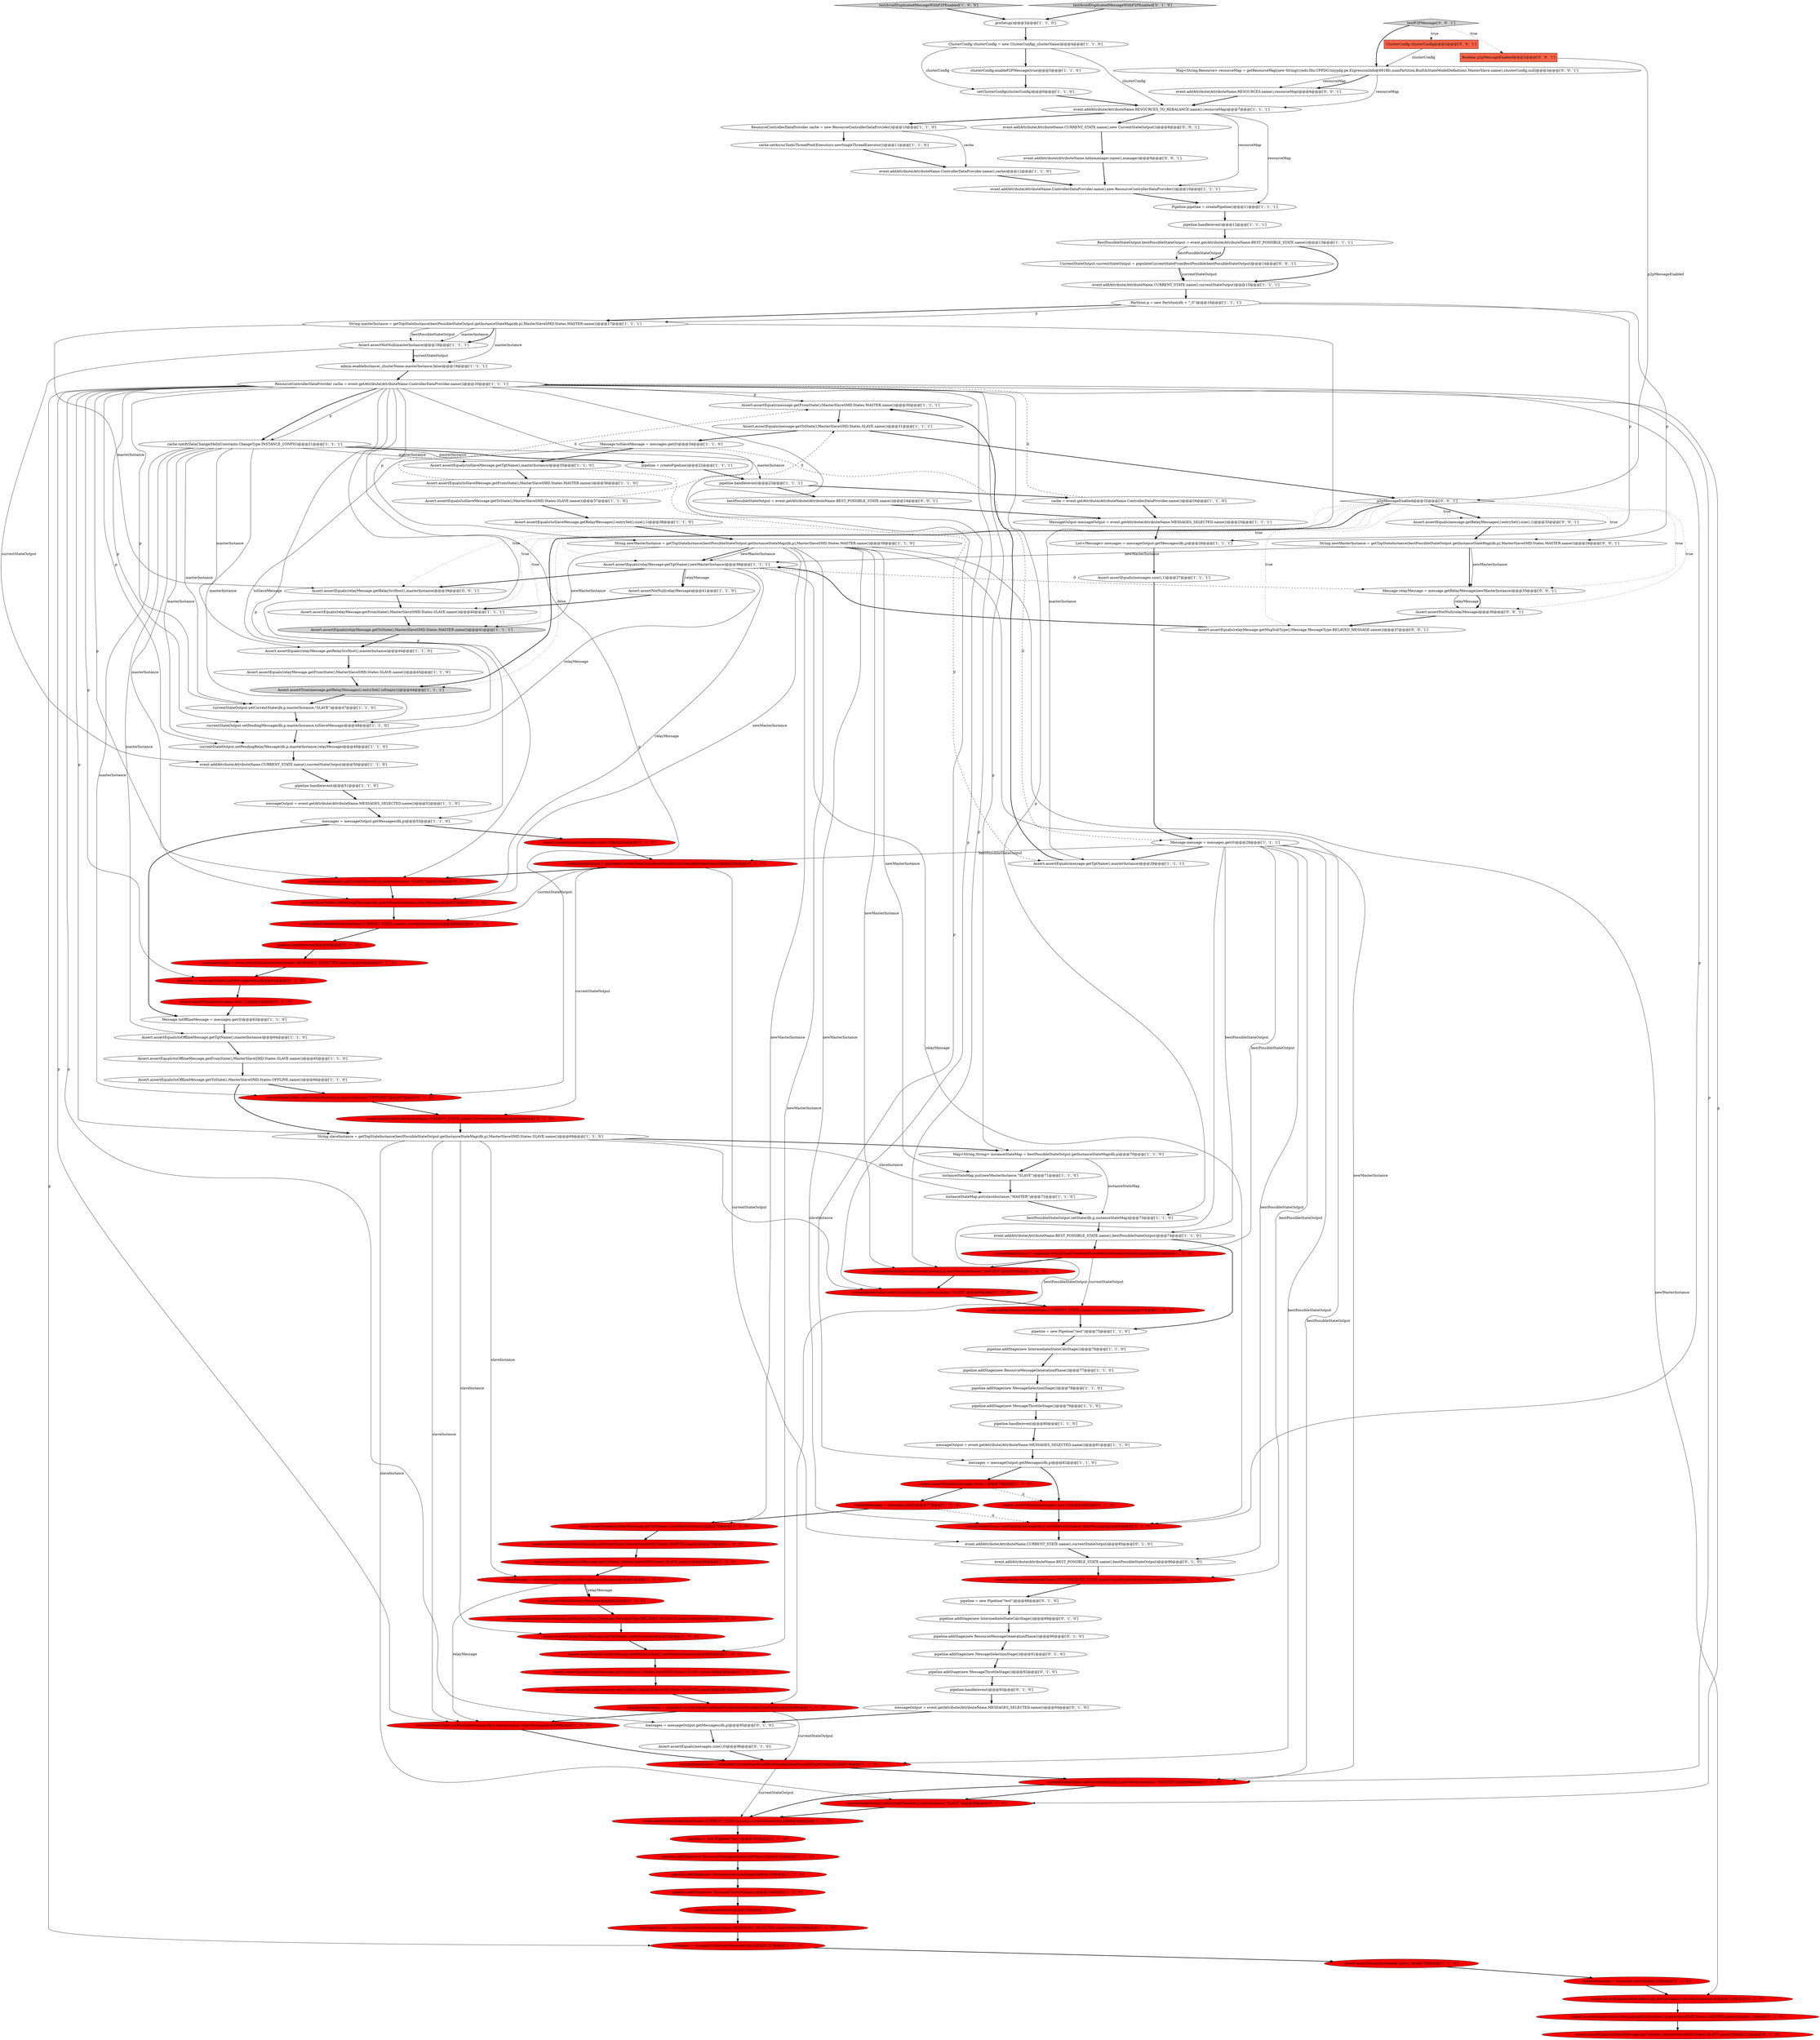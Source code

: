 digraph {
135 [style = filled, label = "Assert.assertEquals(relayMessage.getRelaySrcHost(),masterInstance)@@@39@@@['0', '0', '1']", fillcolor = white, shape = ellipse image = "AAA0AAABBB3BBB"];
58 [style = filled, label = "Assert.assertEquals(toSlaveMessage.getRelayMessages().entrySet().size(),1)@@@38@@@['1', '1', '0']", fillcolor = white, shape = ellipse image = "AAA0AAABBB1BBB"];
123 [style = filled, label = "pipeline.addStage(new ResourceMessageGenerationPhase())@@@90@@@['0', '1', '0']", fillcolor = white, shape = ellipse image = "AAA0AAABBB2BBB"];
49 [style = filled, label = "pipeline.handle(event)@@@12@@@['1', '1', '1']", fillcolor = white, shape = ellipse image = "AAA0AAABBB1BBB"];
85 [style = filled, label = "Assert.assertEquals(relayMessage.getFromState(),MasterSlaveSMD.States.SLAVE.name())@@@40@@@['1', '1', '1']", fillcolor = white, shape = ellipse image = "AAA0AAABBB1BBB"];
41 [style = filled, label = "pipeline.handle(event)@@@105@@@['1', '1', '0']", fillcolor = red, shape = ellipse image = "AAA1AAABBB1BBB"];
70 [style = filled, label = "testAvoidDuplicatedMessageWithP2PEnabled['1', '0', '0']", fillcolor = lightgray, shape = diamond image = "AAA0AAABBB1BBB"];
137 [style = filled, label = "Assert.assertEquals(message.getRelayMessages().entrySet().size(),1)@@@33@@@['0', '0', '1']", fillcolor = white, shape = ellipse image = "AAA0AAABBB3BBB"];
36 [style = filled, label = "Partition p = new Partition(db + \"_0\")@@@16@@@['1', '1', '1']", fillcolor = white, shape = ellipse image = "AAA0AAABBB1BBB"];
110 [style = filled, label = "event.addAttribute(AttributeName.BEST_POSSIBLE_STATE.name(),bestPossibleStateOutput)@@@86@@@['0', '1', '0']", fillcolor = white, shape = ellipse image = "AAA0AAABBB2BBB"];
101 [style = filled, label = "currentStateOutput.setCurrentState(db,p,masterInstance,\"OFFLINE\")@@@67@@@['0', '1', '0']", fillcolor = red, shape = ellipse image = "AAA1AAABBB2BBB"];
21 [style = filled, label = "Assert.assertEquals(toSlaveMessage.getFromState(),MasterSlaveSMD.States.MASTER.name())@@@36@@@['1', '1', '0']", fillcolor = white, shape = ellipse image = "AAA0AAABBB1BBB"];
68 [style = filled, label = "instanceStateMap.put(slaveInstance,\"MASTER\")@@@72@@@['1', '1', '0']", fillcolor = white, shape = ellipse image = "AAA0AAABBB1BBB"];
124 [style = filled, label = "currentStateOutput.setPendingMessage(db,p,newMasterInstance,relayMessage)@@@84@@@['0', '1', '0']", fillcolor = red, shape = ellipse image = "AAA1AAABBB2BBB"];
3 [style = filled, label = "Assert.assertEquals(message.getFromState(),MasterSlaveSMD.States.MASTER.name())@@@30@@@['1', '1', '1']", fillcolor = white, shape = ellipse image = "AAA0AAABBB1BBB"];
76 [style = filled, label = "pipeline.addStage(new MessageSelectionStage())@@@78@@@['1', '1', '0']", fillcolor = white, shape = ellipse image = "AAA0AAABBB1BBB"];
79 [style = filled, label = "Assert.assertEquals(toSlaveMessage.getFromState(),MasterSlaveSMD.States.MASTER.name())@@@79@@@['1', '0', '0']", fillcolor = red, shape = ellipse image = "AAA1AAABBB1BBB"];
136 [style = filled, label = "event.addAttribute(AttributeName.CURRENT_STATE.name(),new CurrentStateOutput())@@@8@@@['0', '0', '1']", fillcolor = white, shape = ellipse image = "AAA0AAABBB3BBB"];
44 [style = filled, label = "pipeline.addStage(new ResourceMessageGenerationPhase())@@@102@@@['1', '1', '0']", fillcolor = red, shape = ellipse image = "AAA1AAABBB1BBB"];
88 [style = filled, label = "Pipeline pipeline = createPipeline()@@@11@@@['1', '1', '1']", fillcolor = white, shape = ellipse image = "AAA0AAABBB1BBB"];
92 [style = filled, label = "pipeline.addStage(new IntermediateStateCalcStage())@@@76@@@['1', '1', '0']", fillcolor = white, shape = ellipse image = "AAA0AAABBB1BBB"];
56 [style = filled, label = "currentStateOutput.setCurrentState(db,p,slaveInstance,\"SLAVE\")@@@66@@@['1', '0', '0']", fillcolor = red, shape = ellipse image = "AAA1AAABBB1BBB"];
38 [style = filled, label = "ResourceControllerDataProvider cache = event.getAttribute(AttributeName.ControllerDataProvider.name())@@@20@@@['1', '1', '1']", fillcolor = white, shape = ellipse image = "AAA0AAABBB1BBB"];
118 [style = filled, label = "pipeline.addStage(new MessageThrottleStage())@@@92@@@['0', '1', '0']", fillcolor = white, shape = ellipse image = "AAA0AAABBB2BBB"];
134 [style = filled, label = "Boolean p2pMessageEnabled@@@2@@@['0', '0', '1']", fillcolor = tomato, shape = box image = "AAA0AAABBB3BBB"];
42 [style = filled, label = "currentStateOutput.setCurrentState(db,p,masterInstance,\"SLAVE\")@@@47@@@['1', '1', '0']", fillcolor = white, shape = ellipse image = "AAA0AAABBB1BBB"];
120 [style = filled, label = "currentStateOutput = populateCurrentStateFromBestPossible(bestPossibleStateOutput)@@@55@@@['0', '1', '0']", fillcolor = red, shape = ellipse image = "AAA1AAABBB2BBB"];
74 [style = filled, label = "event.addAttribute(AttributeName.ControllerDataProvider.name(),new ResourceControllerDataProvider())@@@10@@@['1', '1', '1']", fillcolor = white, shape = ellipse image = "AAA0AAABBB1BBB"];
75 [style = filled, label = "pipeline.addStage(new MessageThrottleStage())@@@104@@@['1', '1', '0']", fillcolor = red, shape = ellipse image = "AAA1AAABBB1BBB"];
34 [style = filled, label = "pipeline.addStage(new MessageSelectionStage())@@@103@@@['1', '1', '0']", fillcolor = red, shape = ellipse image = "AAA1AAABBB1BBB"];
73 [style = filled, label = "pipeline.addStage(new MessageThrottleStage())@@@79@@@['1', '1', '0']", fillcolor = white, shape = ellipse image = "AAA0AAABBB1BBB"];
48 [style = filled, label = "currentStateOutput.setPendingMessage(db,p,slaveInstance,relayMessage)@@@89@@@['1', '0', '0']", fillcolor = red, shape = ellipse image = "AAA1AAABBB1BBB"];
114 [style = filled, label = "pipeline.handle(event)@@@59@@@['0', '1', '0']", fillcolor = red, shape = ellipse image = "AAA1AAABBB2BBB"];
15 [style = filled, label = "pipeline = new Pipeline(\"test\")@@@75@@@['1', '1', '0']", fillcolor = white, shape = ellipse image = "AAA0AAABBB1BBB"];
18 [style = filled, label = "messageOutput = event.getAttribute(AttributeName.MESSAGES_SELECTED.name())@@@52@@@['1', '1', '0']", fillcolor = white, shape = ellipse image = "AAA0AAABBB1BBB"];
31 [style = filled, label = "Assert.assertEquals(toSlaveMessage.getToState(),MasterSlaveSMD.States.SLAVE.name())@@@80@@@['1', '0', '0']", fillcolor = red, shape = ellipse image = "AAA1AAABBB1BBB"];
119 [style = filled, label = "Assert.assertEquals(messages.size(),0)@@@96@@@['0', '1', '0']", fillcolor = white, shape = ellipse image = "AAA0AAABBB2BBB"];
100 [style = filled, label = "event.addAttribute(AttributeName.CURRENT_STATE.name(),currentStateOutput)@@@85@@@['0', '1', '0']", fillcolor = white, shape = ellipse image = "AAA0AAABBB2BBB"];
35 [style = filled, label = "Assert.assertEquals(toSlaveMessage.getTgtName(),masterInstance)@@@35@@@['1', '1', '0']", fillcolor = white, shape = ellipse image = "AAA0AAABBB1BBB"];
50 [style = filled, label = "String slaveInstance = getTopStateInstance(bestPossibleStateOutput.getInstanceStateMap(db,p),MasterSlaveSMD.States.SLAVE.name())@@@69@@@['1', '1', '0']", fillcolor = white, shape = ellipse image = "AAA0AAABBB1BBB"];
60 [style = filled, label = "Assert.assertEquals(toSlaveMessage.getTgtName(),newMasterInstance)@@@78@@@['1', '0', '0']", fillcolor = red, shape = ellipse image = "AAA1AAABBB1BBB"];
115 [style = filled, label = "event.addAttribute(AttributeName.INTERMEDIATE_STATE.name(),bestPossibleStateOutput)@@@87@@@['0', '1', '0']", fillcolor = red, shape = ellipse image = "AAA1AAABBB2BBB"];
9 [style = filled, label = "messages = messageOutput.getMessages(db,p)@@@107@@@['1', '1', '0']", fillcolor = red, shape = ellipse image = "AAA1AAABBB1BBB"];
141 [style = filled, label = "p2pMessageEnabled@@@32@@@['0', '0', '1']", fillcolor = white, shape = diamond image = "AAA0AAABBB3BBB"];
125 [style = filled, label = "currentStateOutput.setPendingMessage(db,p,newMasterInstance,relayMessage)@@@57@@@['0', '1', '0']", fillcolor = red, shape = ellipse image = "AAA1AAABBB2BBB"];
5 [style = filled, label = "event.addAttribute(AttributeName.CURRENT_STATE.name(),currentStateOutput)@@@100@@@['1', '1', '0']", fillcolor = red, shape = ellipse image = "AAA1AAABBB1BBB"];
93 [style = filled, label = "event.addAttribute(AttributeName.ControllerDataProvider.name(),cache)@@@12@@@['1', '1', '0']", fillcolor = white, shape = ellipse image = "AAA0AAABBB1BBB"];
25 [style = filled, label = "Assert.assertEquals(messages.size(),1)@@@27@@@['1', '1', '1']", fillcolor = white, shape = ellipse image = "AAA0AAABBB1BBB"];
86 [style = filled, label = "Message toOfflineMessage = messages.get(0)@@@63@@@['1', '1', '0']", fillcolor = white, shape = ellipse image = "AAA0AAABBB1BBB"];
127 [style = filled, label = "messageOutput = event.getAttribute(AttributeName.MESSAGES_SELECTED.name())@@@94@@@['0', '1', '0']", fillcolor = white, shape = ellipse image = "AAA0AAABBB2BBB"];
55 [style = filled, label = "Assert.assertEquals(toOfflineMessage.getFromState(),MasterSlaveSMD.States.SLAVE.name())@@@65@@@['1', '1', '0']", fillcolor = white, shape = ellipse image = "AAA0AAABBB1BBB"];
105 [style = filled, label = "currentStateOutput.setCurrentState(db,p,masterInstance,\"SLAVE\")@@@56@@@['0', '1', '0']", fillcolor = red, shape = ellipse image = "AAA1AAABBB2BBB"];
111 [style = filled, label = "Assert.assertEquals(toSlaveMessage.getTgtName(),newMasterInstance)@@@110@@@['0', '1', '0']", fillcolor = red, shape = ellipse image = "AAA1AAABBB2BBB"];
2 [style = filled, label = "instanceStateMap.put(newMasterInstance,\"SLAVE\")@@@71@@@['1', '1', '0']", fillcolor = white, shape = ellipse image = "AAA0AAABBB1BBB"];
96 [style = filled, label = "currentStateOutput = populateCurrentStateFromBestPossible(bestPossibleStateOutput)@@@88@@@['1', '0', '0']", fillcolor = red, shape = ellipse image = "AAA1AAABBB1BBB"];
106 [style = filled, label = "Assert.assertEquals(toSlaveMessage.getFromState(),MasterSlaveSMD.States.MASTER.name())@@@111@@@['0', '1', '0']", fillcolor = red, shape = ellipse image = "AAA1AAABBB2BBB"];
32 [style = filled, label = "event.addAttribute(AttributeName.CURRENT_STATE.name(),currentStateOutput)@@@50@@@['1', '1', '0']", fillcolor = white, shape = ellipse image = "AAA0AAABBB1BBB"];
143 [style = filled, label = "CurrentStateOutput currentStateOutput = populateCurrentStateFromBestPossible(bestPossibleStateOutput)@@@14@@@['0', '0', '1']", fillcolor = white, shape = ellipse image = "AAA0AAABBB3BBB"];
108 [style = filled, label = "pipeline = new Pipeline(\"test\")@@@88@@@['0', '1', '0']", fillcolor = white, shape = ellipse image = "AAA0AAABBB2BBB"];
128 [style = filled, label = "Message relayMessage = message.getRelayMessage(newMasterInstance)@@@35@@@['0', '0', '1']", fillcolor = white, shape = ellipse image = "AAA0AAABBB3BBB"];
26 [style = filled, label = "Assert.assertEquals(messages.size(),1)@@@76@@@['1', '0', '0']", fillcolor = red, shape = ellipse image = "AAA1AAABBB1BBB"];
63 [style = filled, label = "setClusterConfig(clusterConfig)@@@6@@@['1', '1', '0']", fillcolor = white, shape = ellipse image = "AAA0AAABBB1BBB"];
39 [style = filled, label = "Map<String,String> instanceStateMap = bestPossibleStateOutput.getInstanceStateMap(db,p)@@@70@@@['1', '1', '0']", fillcolor = white, shape = ellipse image = "AAA0AAABBB1BBB"];
71 [style = filled, label = "pipeline.handle(event)@@@80@@@['1', '1', '0']", fillcolor = white, shape = ellipse image = "AAA0AAABBB1BBB"];
122 [style = filled, label = "pipeline.addStage(new IntermediateStateCalcStage())@@@89@@@['0', '1', '0']", fillcolor = white, shape = ellipse image = "AAA0AAABBB2BBB"];
104 [style = filled, label = "event.addAttribute(AttributeName.CURRENT_STATE.name(),currentStateOutput)@@@58@@@['0', '1', '0']", fillcolor = red, shape = ellipse image = "AAA1AAABBB2BBB"];
78 [style = filled, label = "MessageOutput messageOutput = event.getAttribute(AttributeName.MESSAGES_SELECTED.name())@@@25@@@['1', '1', '1']", fillcolor = white, shape = ellipse image = "AAA0AAABBB1BBB"];
94 [style = filled, label = "BestPossibleStateOutput bestPossibleStateOutput = event.getAttribute(AttributeName.BEST_POSSIBLE_STATE.name())@@@13@@@['1', '1', '1']", fillcolor = white, shape = ellipse image = "AAA0AAABBB1BBB"];
126 [style = filled, label = "messageOutput = event.getAttribute(AttributeName.MESSAGES_SELECTED.name())@@@60@@@['0', '1', '0']", fillcolor = red, shape = ellipse image = "AAA1AAABBB2BBB"];
47 [style = filled, label = "pipeline.handle(event)@@@51@@@['1', '1', '0']", fillcolor = white, shape = ellipse image = "AAA0AAABBB1BBB"];
139 [style = filled, label = "ClusterConfig clusterConfig@@@2@@@['0', '0', '1']", fillcolor = tomato, shape = box image = "AAA0AAABBB3BBB"];
112 [style = filled, label = "toSlaveMessage = messages.get(0)@@@109@@@['0', '1', '0']", fillcolor = red, shape = ellipse image = "AAA1AAABBB2BBB"];
64 [style = filled, label = "cache.setAsyncTasksThreadPool(Executors.newSingleThreadExecutor())@@@11@@@['1', '1', '0']", fillcolor = white, shape = ellipse image = "AAA0AAABBB1BBB"];
109 [style = filled, label = "messages = messageOutput.getMessages(db,p)@@@61@@@['0', '1', '0']", fillcolor = red, shape = ellipse image = "AAA1AAABBB2BBB"];
67 [style = filled, label = "Assert.assertEquals(toOfflineMessage.getToState(),MasterSlaveSMD.States.OFFLINE.name())@@@66@@@['1', '1', '0']", fillcolor = white, shape = ellipse image = "AAA0AAABBB1BBB"];
84 [style = filled, label = "Assert.assertEquals(relayMessage.getRelaySrcHost(),masterInstance)@@@44@@@['1', '1', '0']", fillcolor = white, shape = ellipse image = "AAA0AAABBB1BBB"];
107 [style = filled, label = "Assert.assertEquals(toSlaveMessage.getToState(),MasterSlaveSMD.States.SLAVE.name())@@@112@@@['0', '1', '0']", fillcolor = red, shape = ellipse image = "AAA1AAABBB2BBB"];
66 [style = filled, label = "relayMessage = toSlaveMessage.getRelayMessage(slaveInstance)@@@81@@@['1', '0', '0']", fillcolor = red, shape = ellipse image = "AAA1AAABBB1BBB"];
30 [style = filled, label = "preSetup()@@@3@@@['1', '1', '0']", fillcolor = white, shape = ellipse image = "AAA0AAABBB1BBB"];
133 [style = filled, label = "event.addAttribute(AttributeName.RESOURCES.name(),resourceMap)@@@6@@@['0', '0', '1']", fillcolor = white, shape = ellipse image = "AAA0AAABBB3BBB"];
113 [style = filled, label = "Assert.assertEquals(messages.size(),1)@@@62@@@['0', '1', '0']", fillcolor = red, shape = ellipse image = "AAA1AAABBB2BBB"];
132 [style = filled, label = "testP2PMessage['0', '0', '1']", fillcolor = lightgray, shape = diamond image = "AAA0AAABBB3BBB"];
77 [style = filled, label = "Assert.assertNotNull(relayMessage)@@@41@@@['1', '1', '0']", fillcolor = white, shape = ellipse image = "AAA0AAABBB1BBB"];
29 [style = filled, label = "Assert.assertEquals(relayMessage.getRelaySrcHost(),newMasterInstance)@@@85@@@['1', '0', '0']", fillcolor = red, shape = ellipse image = "AAA1AAABBB1BBB"];
95 [style = filled, label = "Assert.assertNotNull(masterInstance)@@@18@@@['1', '1', '1']", fillcolor = white, shape = ellipse image = "AAA0AAABBB1BBB"];
140 [style = filled, label = "Map<String,Resource> resourceMap = getResourceMap(new String((((edu.fdu.CPPDG.tinypdg.pe.ExpressionInfo@6918fc,numPartition,BuiltInStateModelDefinitions.MasterSlave.name(),clusterConfig,null)@@@3@@@['0', '0', '1']", fillcolor = white, shape = ellipse image = "AAA0AAABBB3BBB"];
102 [style = filled, label = "currentStateOutput.setCurrentState(db,p,slaveInstance,\"SLAVE\")@@@99@@@['0', '1', '0']", fillcolor = red, shape = ellipse image = "AAA1AAABBB2BBB"];
17 [style = filled, label = "String masterInstance = getTopStateInstance(bestPossibleStateOutput.getInstanceStateMap(db,p),MasterSlaveSMD.States.MASTER.name())@@@17@@@['1', '1', '1']", fillcolor = white, shape = ellipse image = "AAA0AAABBB1BBB"];
80 [style = filled, label = "Assert.assertEquals(toSlaveMessage.getToState(),MasterSlaveSMD.States.SLAVE.name())@@@37@@@['1', '1', '0']", fillcolor = white, shape = ellipse image = "AAA0AAABBB1BBB"];
28 [style = filled, label = "messages = messageOutput.getMessages(db,p)@@@82@@@['1', '1', '0']", fillcolor = white, shape = ellipse image = "AAA0AAABBB1BBB"];
59 [style = filled, label = "Message message = messages.get(0)@@@28@@@['1', '1', '1']", fillcolor = white, shape = ellipse image = "AAA0AAABBB1BBB"];
129 [style = filled, label = "String newMasterInstance = getTopStateInstance(bestPossibleStateOutput.getInstanceStateMap(db,p),MasterSlaveSMD.States.MASTER.name())@@@34@@@['0', '0', '1']", fillcolor = white, shape = ellipse image = "AAA0AAABBB3BBB"];
57 [style = filled, label = "ClusterConfig clusterConfig = new ClusterConfig(_clusterName)@@@4@@@['1', '1', '0']", fillcolor = white, shape = ellipse image = "AAA0AAABBB1BBB"];
6 [style = filled, label = "pipeline.handle(event)@@@23@@@['1', '1', '1']", fillcolor = white, shape = ellipse image = "AAA0AAABBB1BBB"];
81 [style = filled, label = "Assert.assertEquals(relayMessage.getFromState(),MasterSlaveSMD.States.SLAVE.name())@@@86@@@['1', '0', '0']", fillcolor = red, shape = ellipse image = "AAA1AAABBB1BBB"];
99 [style = filled, label = "messages = messageOutput.getMessages(db,p)@@@95@@@['0', '1', '0']", fillcolor = white, shape = ellipse image = "AAA0AAABBB2BBB"];
46 [style = filled, label = "Assert.assertEquals(message.getToState(),MasterSlaveSMD.States.SLAVE.name())@@@31@@@['1', '1', '1']", fillcolor = white, shape = ellipse image = "AAA0AAABBB1BBB"];
69 [style = filled, label = "List<Message> messages = messageOutput.getMessages(db,p)@@@26@@@['1', '1', '1']", fillcolor = white, shape = ellipse image = "AAA0AAABBB1BBB"];
10 [style = filled, label = "String newMasterInstance = getTopStateInstance(bestPossibleStateOutput.getInstanceStateMap(db,p),MasterSlaveSMD.States.MASTER.name())@@@39@@@['1', '1', '0']", fillcolor = white, shape = ellipse image = "AAA0AAABBB1BBB"];
83 [style = filled, label = "currentStateOutput.setCurrentState(db,p,newMasterInstance,\"MASTER\")@@@98@@@['1', '1', '0']", fillcolor = red, shape = ellipse image = "AAA1AAABBB1BBB"];
131 [style = filled, label = "Assert.assertNotNull(relayMessage)@@@36@@@['0', '0', '1']", fillcolor = white, shape = ellipse image = "AAA0AAABBB3BBB"];
97 [style = filled, label = "event.addAttribute(AttributeName.CURRENT_STATE.name(),currentStateOutput)@@@68@@@['0', '1', '0']", fillcolor = red, shape = ellipse image = "AAA1AAABBB2BBB"];
8 [style = filled, label = "event.addAttribute(AttributeName.CURRENT_STATE.name(),currentStateOutput)@@@67@@@['1', '0', '0']", fillcolor = red, shape = ellipse image = "AAA1AAABBB1BBB"];
116 [style = filled, label = "pipeline.addStage(new MessageSelectionStage())@@@91@@@['0', '1', '0']", fillcolor = white, shape = ellipse image = "AAA0AAABBB2BBB"];
52 [style = filled, label = "currentStateOutput.setCurrentState(db,p,newMasterInstance,\"MASTER\")@@@65@@@['1', '0', '0']", fillcolor = red, shape = ellipse image = "AAA1AAABBB1BBB"];
121 [style = filled, label = "Assert.assertEquals(messages.size(),0)@@@54@@@['0', '1', '0']", fillcolor = red, shape = ellipse image = "AAA1AAABBB2BBB"];
82 [style = filled, label = "event.addAttribute(AttributeName.RESOURCES_TO_REBALANCE.name(),resourceMap)@@@7@@@['1', '1', '1']", fillcolor = white, shape = ellipse image = "AAA0AAABBB1BBB"];
23 [style = filled, label = "cache.notifyDataChange(HelixConstants.ChangeType.INSTANCE_CONFIG)@@@21@@@['1', '1', '1']", fillcolor = white, shape = ellipse image = "AAA0AAABBB1BBB"];
13 [style = filled, label = "pipeline = createPipeline()@@@22@@@['1', '1', '1']", fillcolor = white, shape = ellipse image = "AAA0AAABBB1BBB"];
33 [style = filled, label = "messageOutput = event.getAttribute(AttributeName.MESSAGES_SELECTED.name())@@@81@@@['1', '1', '0']", fillcolor = white, shape = ellipse image = "AAA0AAABBB1BBB"];
14 [style = filled, label = "Assert.assertEquals(relayMessage.getFromState(),MasterSlaveSMD.States.SLAVE.name())@@@45@@@['1', '1', '0']", fillcolor = white, shape = ellipse image = "AAA0AAABBB1BBB"];
37 [style = filled, label = "clusterConfig.enableP2PMessage(true)@@@5@@@['1', '1', '0']", fillcolor = white, shape = ellipse image = "AAA0AAABBB1BBB"];
138 [style = filled, label = "bestPossibleStateOutput = event.getAttribute(AttributeName.BEST_POSSIBLE_STATE.name())@@@24@@@['0', '0', '1']", fillcolor = white, shape = ellipse image = "AAA0AAABBB3BBB"];
89 [style = filled, label = "Assert.assertEquals(messages.size(),1)@@@108@@@['1', '1', '0']", fillcolor = red, shape = ellipse image = "AAA1AAABBB1BBB"];
103 [style = filled, label = "Assert.assertEquals(messages.size(),0)@@@83@@@['0', '1', '0']", fillcolor = red, shape = ellipse image = "AAA1AAABBB2BBB"];
22 [style = filled, label = "admin.enableInstance(_clusterName,masterInstance,false)@@@19@@@['1', '1', '1']", fillcolor = white, shape = ellipse image = "AAA0AAABBB1BBB"];
53 [style = filled, label = "Assert.assertEquals(relayMessage.getToState(),MasterSlaveSMD.States.MASTER.name())@@@87@@@['1', '0', '0']", fillcolor = red, shape = ellipse image = "AAA1AAABBB1BBB"];
0 [style = filled, label = "Message toSlaveMessage = messages.get(0)@@@34@@@['1', '1', '0']", fillcolor = white, shape = ellipse image = "AAA0AAABBB1BBB"];
12 [style = filled, label = "Assert.assertEquals(relayMessage.getToState(),MasterSlaveSMD.States.MASTER.name())@@@41@@@['1', '1', '1']", fillcolor = lightgray, shape = ellipse image = "AAA0AAABBB1BBB"];
27 [style = filled, label = "ResourceControllerDataProvider cache = new ResourceControllerDataProvider()@@@10@@@['1', '1', '0']", fillcolor = white, shape = ellipse image = "AAA0AAABBB1BBB"];
7 [style = filled, label = "Assert.assertEquals(relayMessage.getMsgSubType(),Message.MessageType.RELAYED_MESSAGE.name())@@@83@@@['1', '0', '0']", fillcolor = red, shape = ellipse image = "AAA1AAABBB1BBB"];
51 [style = filled, label = "toSlaveMessage = messages.get(0)@@@77@@@['1', '0', '0']", fillcolor = red, shape = ellipse image = "AAA1AAABBB1BBB"];
45 [style = filled, label = "Assert.assertEquals(relayMessage.getTgtName(),slaveInstance)@@@84@@@['1', '0', '0']", fillcolor = red, shape = ellipse image = "AAA1AAABBB1BBB"];
72 [style = filled, label = "messageOutput = event.getAttribute(AttributeName.MESSAGES_SELECTED.name())@@@106@@@['1', '1', '0']", fillcolor = red, shape = ellipse image = "AAA1AAABBB1BBB"];
91 [style = filled, label = "Assert.assertEquals(message.getTgtName(),masterInstance)@@@29@@@['1', '1', '1']", fillcolor = white, shape = ellipse image = "AAA0AAABBB1BBB"];
40 [style = filled, label = "bestPossibleStateOutput.setState(db,p,instanceStateMap)@@@73@@@['1', '1', '0']", fillcolor = white, shape = ellipse image = "AAA0AAABBB1BBB"];
87 [style = filled, label = "Assert.assertTrue(message.getRelayMessages().entrySet().isEmpty())@@@44@@@['1', '1', '1']", fillcolor = lightgray, shape = ellipse image = "AAA0AAABBB1BBB"];
4 [style = filled, label = "pipeline = new Pipeline(\"test\")@@@101@@@['1', '1', '0']", fillcolor = red, shape = ellipse image = "AAA1AAABBB1BBB"];
20 [style = filled, label = "Assert.assertEquals(toOfflineMessage.getTgtName(),masterInstance)@@@64@@@['1', '1', '0']", fillcolor = white, shape = ellipse image = "AAA0AAABBB1BBB"];
54 [style = filled, label = "Assert.assertEquals(relayMessage.getTgtName(),newMasterInstance)@@@38@@@['1', '1', '1']", fillcolor = white, shape = ellipse image = "AAA0AAABBB1BBB"];
24 [style = filled, label = "currentStateOutput = populateCurrentStateFromBestPossible(bestPossibleStateOutput)@@@64@@@['1', '0', '0']", fillcolor = red, shape = ellipse image = "AAA1AAABBB1BBB"];
90 [style = filled, label = "event.addAttribute(AttributeName.BEST_POSSIBLE_STATE.name(),bestPossibleStateOutput)@@@74@@@['1', '1', '0']", fillcolor = white, shape = ellipse image = "AAA0AAABBB1BBB"];
61 [style = filled, label = "pipeline.addStage(new ResourceMessageGenerationPhase())@@@77@@@['1', '1', '0']", fillcolor = white, shape = ellipse image = "AAA0AAABBB1BBB"];
65 [style = filled, label = "messages = messageOutput.getMessages(db,p)@@@53@@@['1', '1', '0']", fillcolor = white, shape = ellipse image = "AAA0AAABBB1BBB"];
98 [style = filled, label = "pipeline.handle(event)@@@93@@@['0', '1', '0']", fillcolor = white, shape = ellipse image = "AAA0AAABBB2BBB"];
117 [style = filled, label = "testAvoidDuplicatedMessageWithP2PEnabled['0', '1', '0']", fillcolor = lightgray, shape = diamond image = "AAA0AAABBB2BBB"];
1 [style = filled, label = "currentStateOutput.setPendingMessage(db,p,masterInstance,toSlaveMessage)@@@48@@@['1', '1', '0']", fillcolor = white, shape = ellipse image = "AAA0AAABBB1BBB"];
19 [style = filled, label = "cache = event.getAttribute(AttributeName.ControllerDataProvider.name())@@@26@@@['1', '1', '0']", fillcolor = white, shape = ellipse image = "AAA0AAABBB1BBB"];
43 [style = filled, label = "Assert.assertNotNull(relayMessage)@@@82@@@['1', '0', '0']", fillcolor = red, shape = ellipse image = "AAA1AAABBB1BBB"];
16 [style = filled, label = "currentStateOutput.setPendingRelayMessage(db,p,masterInstance,relayMessage)@@@49@@@['1', '1', '0']", fillcolor = white, shape = ellipse image = "AAA0AAABBB1BBB"];
130 [style = filled, label = "event.addAttribute(AttributeName.helixmanager.name(),manager)@@@9@@@['0', '0', '1']", fillcolor = white, shape = ellipse image = "AAA0AAABBB3BBB"];
11 [style = filled, label = "event.addAttribute(AttributeName.CURRENT_STATE.name(),currentStateOutput)@@@15@@@['1', '1', '1']", fillcolor = white, shape = ellipse image = "AAA0AAABBB1BBB"];
142 [style = filled, label = "Assert.assertEquals(relayMessage.getMsgSubType(),Message.MessageType.RELAYED_MESSAGE.name())@@@37@@@['0', '0', '1']", fillcolor = white, shape = ellipse image = "AAA0AAABBB3BBB"];
62 [style = filled, label = "currentStateOutput = populateCurrentStateFromBestPossible(bestPossibleStateOutput)@@@97@@@['1', '1', '0']", fillcolor = red, shape = ellipse image = "AAA1AAABBB1BBB"];
57->82 [style = solid, label="clusterConfig"];
12->84 [style = bold, label=""];
136->130 [style = bold, label=""];
21->80 [style = bold, label=""];
46->0 [style = bold, label=""];
19->78 [style = bold, label=""];
10->54 [style = bold, label=""];
67->101 [style = bold, label=""];
126->109 [style = bold, label=""];
116->118 [style = bold, label=""];
10->12 [style = solid, label="newMasterInstance"];
0->59 [style = dashed, label="0"];
38->125 [style = solid, label="p"];
11->36 [style = bold, label=""];
4->44 [style = bold, label=""];
82->74 [style = solid, label="resourceMap"];
25->59 [style = bold, label=""];
26->51 [style = bold, label=""];
111->106 [style = bold, label=""];
38->109 [style = solid, label="p"];
96->48 [style = bold, label=""];
34->75 [style = bold, label=""];
99->119 [style = bold, label=""];
48->62 [style = bold, label=""];
59->90 [style = solid, label="bestPossibleStateOutput"];
23->6 [style = solid, label="masterInstance"];
38->9 [style = solid, label="p"];
36->17 [style = solid, label="p"];
76->73 [style = bold, label=""];
102->5 [style = bold, label=""];
19->38 [style = dashed, label="0"];
125->104 [style = bold, label=""];
141->85 [style = dotted, label="true"];
23->13 [style = bold, label=""];
61->76 [style = bold, label=""];
94->143 [style = solid, label="bestPossibleStateOutput"];
71->33 [style = bold, label=""];
117->30 [style = bold, label=""];
82->27 [style = bold, label=""];
143->11 [style = bold, label=""];
17->95 [style = solid, label="masterInstance"];
56->8 [style = bold, label=""];
26->103 [style = dashed, label="0"];
59->110 [style = solid, label="bestPossibleStateOutput"];
73->71 [style = bold, label=""];
141->131 [style = dotted, label="true"];
38->10 [style = solid, label="p"];
42->1 [style = bold, label=""];
36->17 [style = bold, label=""];
82->88 [style = solid, label="resourceMap"];
23->13 [style = solid, label="masterInstance"];
96->62 [style = solid, label="currentStateOutput"];
10->124 [style = solid, label="newMasterInstance"];
80->58 [style = bold, label=""];
141->142 [style = dotted, label="true"];
3->46 [style = bold, label=""];
124->100 [style = bold, label=""];
10->52 [style = solid, label="newMasterInstance"];
24->8 [style = solid, label="currentStateOutput"];
113->86 [style = bold, label=""];
110->115 [style = bold, label=""];
138->78 [style = bold, label=""];
59->62 [style = solid, label="bestPossibleStateOutput"];
38->42 [style = solid, label="p"];
127->99 [style = bold, label=""];
33->28 [style = bold, label=""];
54->77 [style = bold, label=""];
28->103 [style = bold, label=""];
59->83 [style = solid, label="bestPossibleStateOutput"];
10->54 [style = solid, label="newMasterInstance"];
66->48 [style = solid, label="relayMessage"];
10->111 [style = solid, label="newMasterInstance"];
16->32 [style = bold, label=""];
9->89 [style = bold, label=""];
17->22 [style = solid, label="masterInstance"];
31->66 [style = bold, label=""];
109->113 [style = bold, label=""];
38->65 [style = solid, label="p"];
35->21 [style = bold, label=""];
50->39 [style = bold, label=""];
45->29 [style = bold, label=""];
50->45 [style = solid, label="slaveInstance"];
106->107 [style = bold, label=""];
54->124 [style = solid, label="relayMessage"];
36->129 [style = solid, label="p"];
95->32 [style = solid, label="currentStateOutput"];
62->5 [style = solid, label="currentStateOutput"];
38->105 [style = solid, label="p"];
22->38 [style = bold, label=""];
112->111 [style = bold, label=""];
51->60 [style = bold, label=""];
54->16 [style = solid, label="relayMessage"];
38->101 [style = solid, label="p"];
120->105 [style = bold, label=""];
129->128 [style = bold, label=""];
132->139 [style = dotted, label="true"];
133->82 [style = bold, label=""];
38->124 [style = solid, label="p"];
81->53 [style = bold, label=""];
141->87 [style = dotted, label="false"];
1->16 [style = bold, label=""];
91->3 [style = bold, label=""];
90->24 [style = bold, label=""];
44->34 [style = bold, label=""];
103->124 [style = bold, label=""];
37->63 [style = bold, label=""];
38->39 [style = solid, label="p"];
27->64 [style = bold, label=""];
92->61 [style = bold, label=""];
10->83 [style = solid, label="newMasterInstance"];
18->65 [style = bold, label=""];
50->56 [style = solid, label="slaveInstance"];
38->50 [style = solid, label="p"];
72->9 [style = bold, label=""];
105->125 [style = bold, label=""];
141->87 [style = bold, label=""];
120->97 [style = solid, label="currentStateOutput"];
57->63 [style = solid, label="clusterConfig"];
89->112 [style = bold, label=""];
59->96 [style = solid, label="bestPossibleStateOutput"];
114->126 [style = bold, label=""];
17->135 [style = solid, label="masterInstance"];
53->96 [style = bold, label=""];
104->114 [style = bold, label=""];
122->123 [style = bold, label=""];
57->37 [style = bold, label=""];
86->20 [style = bold, label=""];
100->110 [style = bold, label=""];
85->12 [style = bold, label=""];
130->74 [style = bold, label=""];
8->15 [style = bold, label=""];
38->40 [style = solid, label="p"];
142->54 [style = bold, label=""];
47->18 [style = bold, label=""];
59->120 [style = solid, label="bestPossibleStateOutput"];
88->49 [style = bold, label=""];
10->29 [style = solid, label="newMasterInstance"];
28->26 [style = bold, label=""];
65->121 [style = bold, label=""];
38->48 [style = solid, label="p"];
140->133 [style = solid, label="resourceMap"];
60->79 [style = bold, label=""];
10->125 [style = solid, label="newMasterInstance"];
68->40 [style = bold, label=""];
38->83 [style = solid, label="p"];
35->91 [style = dashed, label="0"];
38->28 [style = solid, label="p"];
141->128 [style = dotted, label="true"];
95->22 [style = bold, label=""];
10->60 [style = solid, label="newMasterInstance"];
43->7 [style = bold, label=""];
74->88 [style = bold, label=""];
83->102 [style = bold, label=""];
128->131 [style = bold, label=""];
54->128 [style = dashed, label="0"];
137->129 [style = bold, label=""];
23->105 [style = solid, label="masterInstance"];
36->69 [style = solid, label="p"];
93->74 [style = bold, label=""];
101->97 [style = bold, label=""];
38->102 [style = solid, label="p"];
58->10 [style = bold, label=""];
62->83 [style = bold, label=""];
70->30 [style = bold, label=""];
39->2 [style = bold, label=""];
5->4 [style = bold, label=""];
94->143 [style = bold, label=""];
66->43 [style = bold, label=""];
59->91 [style = bold, label=""];
94->11 [style = bold, label=""];
77->85 [style = bold, label=""];
55->67 [style = bold, label=""];
38->3 [style = solid, label="p"];
38->52 [style = solid, label="p"];
23->16 [style = solid, label="masterInstance"];
59->24 [style = solid, label="bestPossibleStateOutput"];
23->35 [style = solid, label="masterInstance"];
0->1 [style = solid, label="toSlaveMessage"];
120->100 [style = solid, label="currentStateOutput"];
141->135 [style = dotted, label="true"];
13->6 [style = bold, label=""];
87->42 [style = bold, label=""];
50->66 [style = solid, label="slaveInstance"];
64->93 [style = bold, label=""];
15->92 [style = bold, label=""];
38->23 [style = solid, label="p"];
141->137 [style = bold, label=""];
139->140 [style = solid, label="clusterConfig"];
97->50 [style = bold, label=""];
40->90 [style = bold, label=""];
38->16 [style = solid, label="p"];
83->5 [style = bold, label=""];
23->84 [style = solid, label="masterInstance"];
141->129 [style = dotted, label="true"];
59->115 [style = solid, label="bestPossibleStateOutput"];
21->3 [style = dashed, label="0"];
6->138 [style = bold, label=""];
63->82 [style = bold, label=""];
65->86 [style = bold, label=""];
140->133 [style = bold, label=""];
131->142 [style = bold, label=""];
143->11 [style = solid, label="currentStateOutput"];
141->12 [style = dotted, label="true"];
23->42 [style = solid, label="masterInstance"];
129->128 [style = solid, label="newMasterInstance"];
50->48 [style = solid, label="slaveInstance"];
27->93 [style = solid, label="cache"];
30->57 [style = bold, label=""];
121->120 [style = bold, label=""];
108->122 [style = bold, label=""];
134->141 [style = solid, label="p2pMessageEnabled"];
38->23 [style = bold, label=""];
52->56 [style = bold, label=""];
50->68 [style = solid, label="slaveInstance"];
6->19 [style = bold, label=""];
84->14 [style = bold, label=""];
66->43 [style = solid, label="relayMessage"];
118->98 [style = bold, label=""];
38->56 [style = solid, label="p"];
119->62 [style = bold, label=""];
141->54 [style = dotted, label="true"];
132->140 [style = bold, label=""];
20->55 [style = bold, label=""];
95->22 [style = solid, label="currentStateOutput"];
29->81 [style = bold, label=""];
7->45 [style = bold, label=""];
50->102 [style = solid, label="slaveInstance"];
129->54 [style = solid, label="newMasterInstance"];
17->95 [style = bold, label=""];
135->85 [style = bold, label=""];
54->77 [style = solid, label="relayMessage"];
67->50 [style = bold, label=""];
23->20 [style = solid, label="masterInstance"];
38->1 [style = solid, label="p"];
39->40 [style = solid, label="instanceStateMap"];
140->82 [style = solid, label="resourceMap"];
10->2 [style = solid, label="newMasterInstance"];
32->47 [style = bold, label=""];
17->91 [style = solid, label="masterInstance"];
128->131 [style = solid, label="relayMessage"];
141->137 [style = dotted, label="true"];
49->94 [style = bold, label=""];
90->15 [style = bold, label=""];
51->124 [style = dashed, label="0"];
82->136 [style = bold, label=""];
80->46 [style = dashed, label="0"];
78->69 [style = bold, label=""];
115->108 [style = bold, label=""];
0->35 [style = bold, label=""];
123->116 [style = bold, label=""];
54->125 [style = solid, label="relayMessage"];
24->52 [style = bold, label=""];
23->1 [style = solid, label="masterInstance"];
23->101 [style = solid, label="masterInstance"];
69->25 [style = bold, label=""];
98->127 [style = bold, label=""];
120->104 [style = solid, label="currentStateOutput"];
79->31 [style = bold, label=""];
2->68 [style = bold, label=""];
41->72 [style = bold, label=""];
54->135 [style = bold, label=""];
75->41 [style = bold, label=""];
132->134 [style = dotted, label="true"];
14->87 [style = bold, label=""];
46->141 [style = bold, label=""];
38->99 [style = solid, label="p"];
17->95 [style = solid, label="bestPossibleStateOutput"];
}
